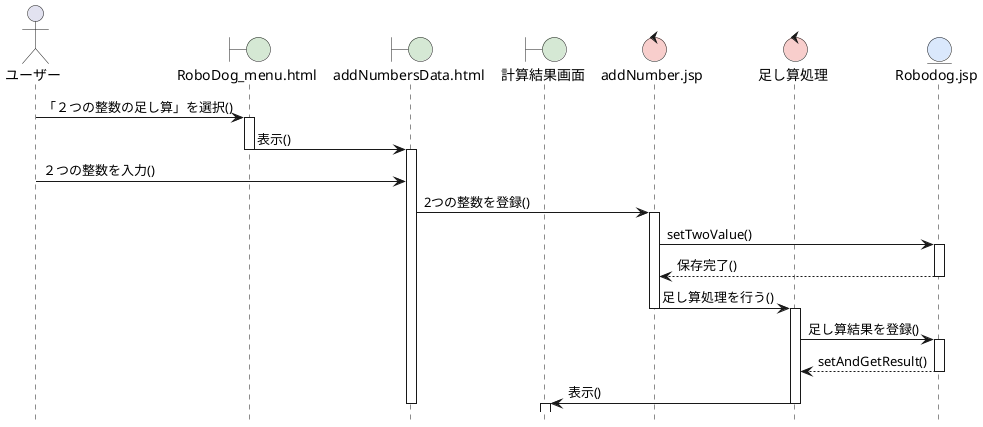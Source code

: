 @startuml RoboDog-２つの整数の足し算シーケンス図
hide footbox
skinparam boundaryBackgroundColor #D5E8D4
skinparam controlBackgroundColor  #F8CECC
skinparam entityBackgroundColor   #DAE8FC

actor ユーザー as A
boundary "RoboDog_menu.html" as B1
boundary "addNumbersData.html" as B2
boundary 計算結果画面 as B3
control "addNumber.jsp" as C1
control 足し算処理 as C2
entity "Robodog.jsp" as E

A -> B1: 「２つの整数の足し算」を選択()
activate B1

B1 -> B2: 表示()
deactivate B1
activate B2

A -> B2: ２つの整数を入力()

B2 -> C1:2つの整数を登録()
activate C1
C1 -> E:  setTwoValue()
activate E
E --> C1: 保存完了()
deactivate E

C1 -> C2: 足し算処理を行う()
deactivate C1
activate C2
C2 -> E: 足し算結果を登録()
activate E
E --> C2:setAndGetResult()
deactivate E

C2 -> B3: 表示()
deactivate C2
deactivate B2
activate B3

@enduml